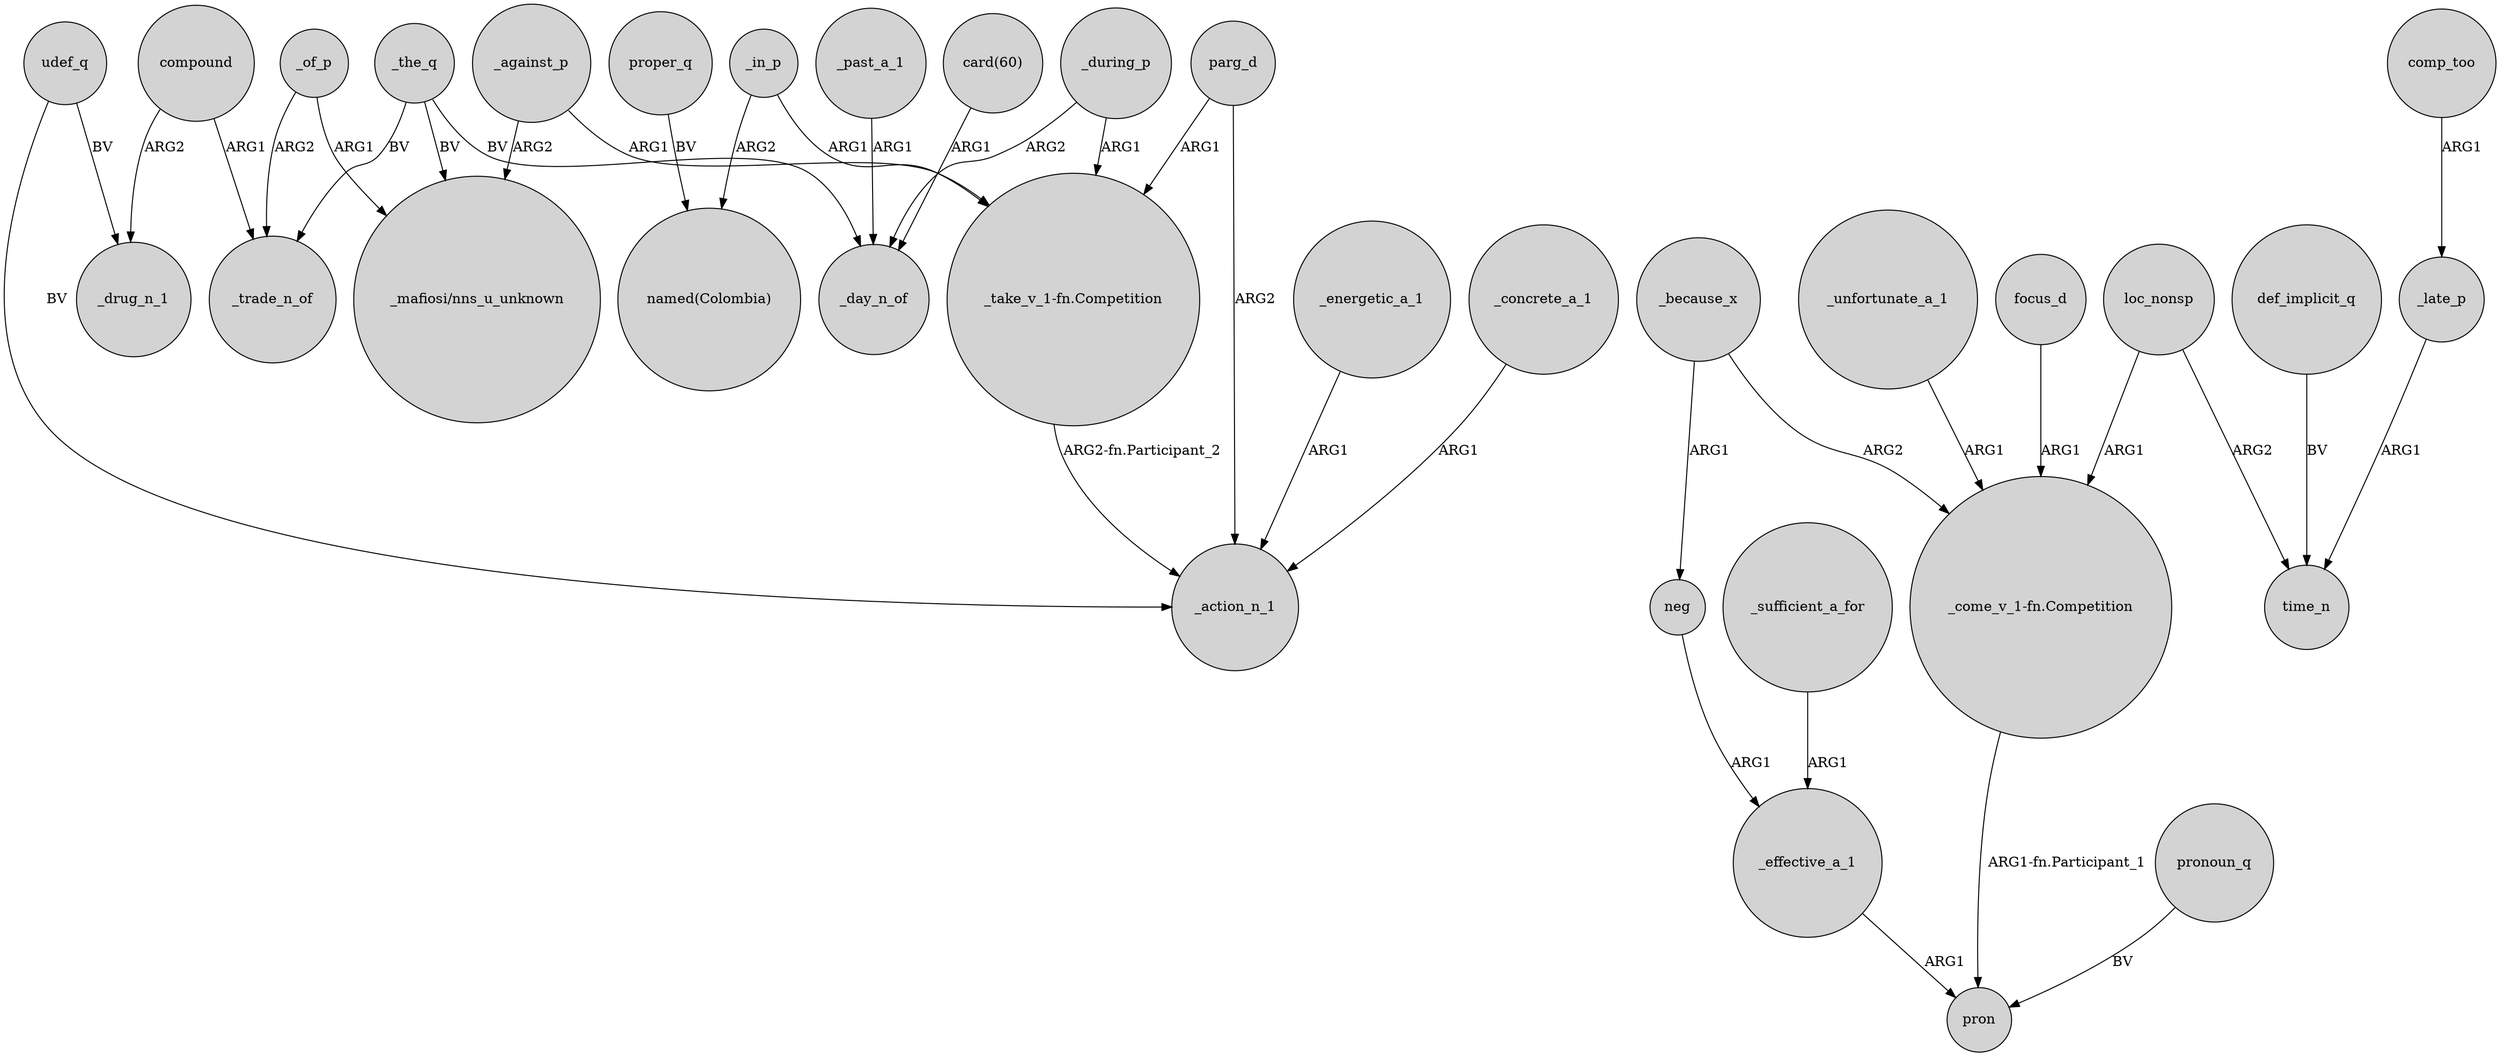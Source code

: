digraph {
	node [shape=circle style=filled]
	_of_p -> "_mafiosi/nns_u_unknown" [label=ARG1]
	loc_nonsp -> "_come_v_1-fn.Competition" [label=ARG1]
	_in_p -> "_take_v_1-fn.Competition" [label=ARG1]
	_because_x -> "_come_v_1-fn.Competition" [label=ARG2]
	compound -> _trade_n_of [label=ARG1]
	_of_p -> _trade_n_of [label=ARG2]
	_because_x -> neg [label=ARG1]
	focus_d -> "_come_v_1-fn.Competition" [label=ARG1]
	_energetic_a_1 -> _action_n_1 [label=ARG1]
	_during_p -> _day_n_of [label=ARG2]
	neg -> _effective_a_1 [label=ARG1]
	"_take_v_1-fn.Competition" -> _action_n_1 [label="ARG2-fn.Participant_2"]
	proper_q -> "named(Colombia)" [label=BV]
	"card(60)" -> _day_n_of [label=ARG1]
	udef_q -> _drug_n_1 [label=BV]
	pronoun_q -> pron [label=BV]
	_unfortunate_a_1 -> "_come_v_1-fn.Competition" [label=ARG1]
	udef_q -> _action_n_1 [label=BV]
	_sufficient_a_for -> _effective_a_1 [label=ARG1]
	_the_q -> _day_n_of [label=BV]
	_against_p -> "_mafiosi/nns_u_unknown" [label=ARG2]
	_against_p -> "_take_v_1-fn.Competition" [label=ARG1]
	comp_too -> _late_p [label=ARG1]
	_late_p -> time_n [label=ARG1]
	_concrete_a_1 -> _action_n_1 [label=ARG1]
	parg_d -> "_take_v_1-fn.Competition" [label=ARG1]
	_effective_a_1 -> pron [label=ARG1]
	_during_p -> "_take_v_1-fn.Competition" [label=ARG1]
	parg_d -> _action_n_1 [label=ARG2]
	_past_a_1 -> _day_n_of [label=ARG1]
	"_come_v_1-fn.Competition" -> pron [label="ARG1-fn.Participant_1"]
	loc_nonsp -> time_n [label=ARG2]
	_the_q -> "_mafiosi/nns_u_unknown" [label=BV]
	_the_q -> _trade_n_of [label=BV]
	def_implicit_q -> time_n [label=BV]
	_in_p -> "named(Colombia)" [label=ARG2]
	compound -> _drug_n_1 [label=ARG2]
}
